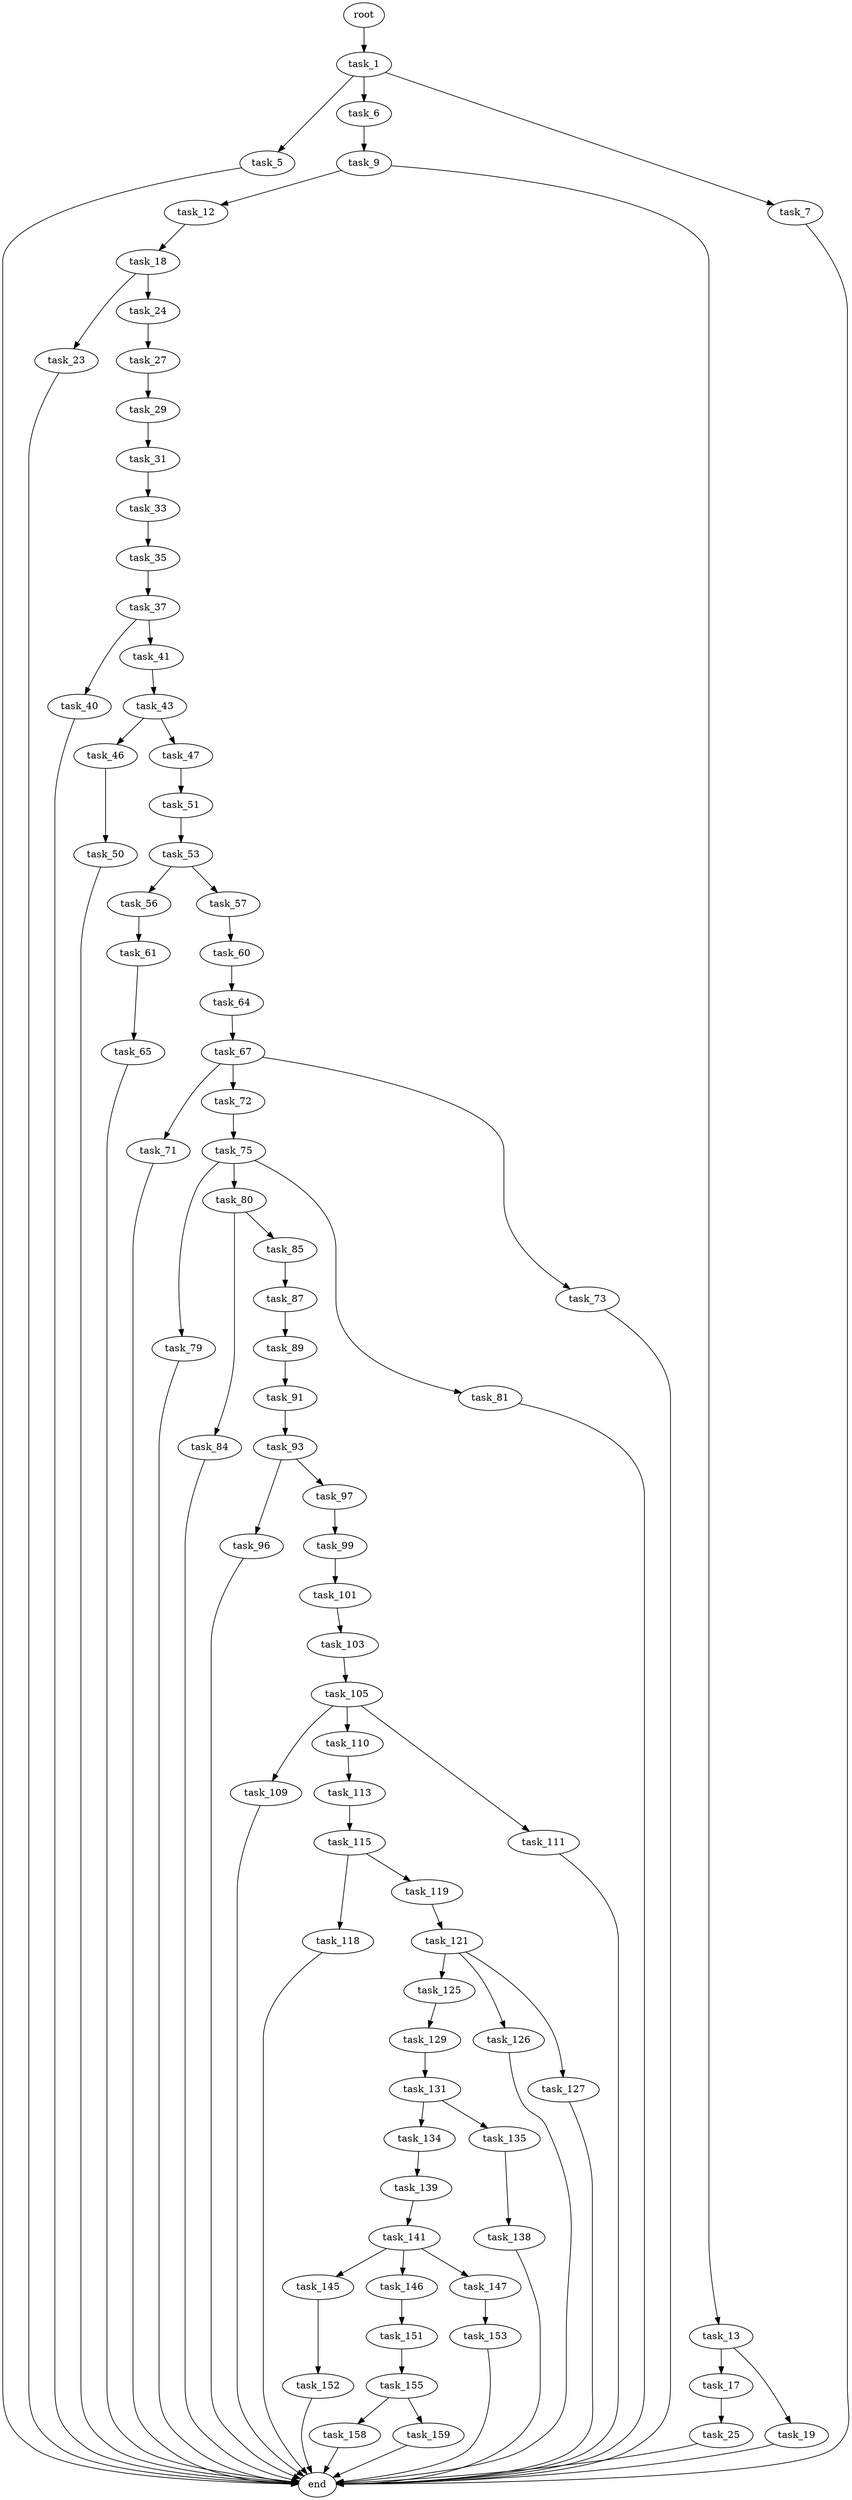 digraph G {
  root [size="0.000000"];
  task_1 [size="2542152732.000000"];
  task_5 [size="1073741824000.000000"];
  task_6 [size="273282553973.000000"];
  task_7 [size="1073741824000.000000"];
  end [size="0.000000"];
  task_9 [size="358418994.000000"];
  task_12 [size="549755813888.000000"];
  task_13 [size="7295312210.000000"];
  task_18 [size="87812767991.000000"];
  task_17 [size="782757789696.000000"];
  task_19 [size="782757789696.000000"];
  task_25 [size="37667588580.000000"];
  task_23 [size="15070979466.000000"];
  task_24 [size="412014216900.000000"];
  task_27 [size="899463654.000000"];
  task_29 [size="16817083378.000000"];
  task_31 [size="8589934592.000000"];
  task_33 [size="42275743634.000000"];
  task_35 [size="55460485757.000000"];
  task_37 [size="1691369376.000000"];
  task_40 [size="782757789696.000000"];
  task_41 [size="26937117795.000000"];
  task_43 [size="5139901579.000000"];
  task_46 [size="1073741824000.000000"];
  task_47 [size="540815140424.000000"];
  task_50 [size="5406218732.000000"];
  task_51 [size="910665512260.000000"];
  task_53 [size="782757789696.000000"];
  task_56 [size="368293445632.000000"];
  task_57 [size="6175786584.000000"];
  task_61 [size="2696217395.000000"];
  task_60 [size="68719476736.000000"];
  task_64 [size="98970972062.000000"];
  task_65 [size="94574241928.000000"];
  task_67 [size="1073741824000.000000"];
  task_71 [size="811972313721.000000"];
  task_72 [size="1073741824000.000000"];
  task_73 [size="17168207331.000000"];
  task_75 [size="231928233984.000000"];
  task_79 [size="10846643895.000000"];
  task_80 [size="4249840255.000000"];
  task_81 [size="137590941278.000000"];
  task_84 [size="93734514492.000000"];
  task_85 [size="28991029248.000000"];
  task_87 [size="32019061141.000000"];
  task_89 [size="231928233984.000000"];
  task_91 [size="28000894324.000000"];
  task_93 [size="138639767220.000000"];
  task_96 [size="8358618506.000000"];
  task_97 [size="69468025476.000000"];
  task_99 [size="76289645148.000000"];
  task_101 [size="379170876903.000000"];
  task_103 [size="231928233984.000000"];
  task_105 [size="10470771819.000000"];
  task_109 [size="15406079566.000000"];
  task_110 [size="635012209.000000"];
  task_111 [size="549755813888.000000"];
  task_113 [size="28991029248.000000"];
  task_115 [size="231928233984.000000"];
  task_118 [size="182432420544.000000"];
  task_119 [size="446516725308.000000"];
  task_121 [size="549755813888.000000"];
  task_125 [size="262912315570.000000"];
  task_126 [size="35514953392.000000"];
  task_127 [size="14625060100.000000"];
  task_129 [size="600278163316.000000"];
  task_131 [size="3017569254.000000"];
  task_134 [size="632435332.000000"];
  task_135 [size="4346356932.000000"];
  task_139 [size="27925376504.000000"];
  task_138 [size="782757789696.000000"];
  task_141 [size="15617208366.000000"];
  task_145 [size="104084238284.000000"];
  task_146 [size="68719476736.000000"];
  task_147 [size="3040013134.000000"];
  task_152 [size="757732842896.000000"];
  task_151 [size="549755813888.000000"];
  task_153 [size="782757789696.000000"];
  task_155 [size="51348472641.000000"];
  task_158 [size="196787876844.000000"];
  task_159 [size="61247697427.000000"];

  root -> task_1 [size="1.000000"];
  task_1 -> task_5 [size="209715200.000000"];
  task_1 -> task_6 [size="209715200.000000"];
  task_1 -> task_7 [size="209715200.000000"];
  task_5 -> end [size="1.000000"];
  task_6 -> task_9 [size="301989888.000000"];
  task_7 -> end [size="1.000000"];
  task_9 -> task_12 [size="33554432.000000"];
  task_9 -> task_13 [size="33554432.000000"];
  task_12 -> task_18 [size="536870912.000000"];
  task_13 -> task_17 [size="536870912.000000"];
  task_13 -> task_19 [size="536870912.000000"];
  task_18 -> task_23 [size="75497472.000000"];
  task_18 -> task_24 [size="75497472.000000"];
  task_17 -> task_25 [size="679477248.000000"];
  task_19 -> end [size="1.000000"];
  task_25 -> end [size="1.000000"];
  task_23 -> end [size="1.000000"];
  task_24 -> task_27 [size="536870912.000000"];
  task_27 -> task_29 [size="33554432.000000"];
  task_29 -> task_31 [size="536870912.000000"];
  task_31 -> task_33 [size="33554432.000000"];
  task_33 -> task_35 [size="838860800.000000"];
  task_35 -> task_37 [size="75497472.000000"];
  task_37 -> task_40 [size="75497472.000000"];
  task_37 -> task_41 [size="75497472.000000"];
  task_40 -> end [size="1.000000"];
  task_41 -> task_43 [size="679477248.000000"];
  task_43 -> task_46 [size="209715200.000000"];
  task_43 -> task_47 [size="209715200.000000"];
  task_46 -> task_50 [size="838860800.000000"];
  task_47 -> task_51 [size="536870912.000000"];
  task_50 -> end [size="1.000000"];
  task_51 -> task_53 [size="679477248.000000"];
  task_53 -> task_56 [size="679477248.000000"];
  task_53 -> task_57 [size="679477248.000000"];
  task_56 -> task_61 [size="411041792.000000"];
  task_57 -> task_60 [size="33554432.000000"];
  task_61 -> task_65 [size="209715200.000000"];
  task_60 -> task_64 [size="134217728.000000"];
  task_64 -> task_67 [size="75497472.000000"];
  task_65 -> end [size="1.000000"];
  task_67 -> task_71 [size="838860800.000000"];
  task_67 -> task_72 [size="838860800.000000"];
  task_67 -> task_73 [size="838860800.000000"];
  task_71 -> end [size="1.000000"];
  task_72 -> task_75 [size="838860800.000000"];
  task_73 -> end [size="1.000000"];
  task_75 -> task_79 [size="301989888.000000"];
  task_75 -> task_80 [size="301989888.000000"];
  task_75 -> task_81 [size="301989888.000000"];
  task_79 -> end [size="1.000000"];
  task_80 -> task_84 [size="75497472.000000"];
  task_80 -> task_85 [size="75497472.000000"];
  task_81 -> end [size="1.000000"];
  task_84 -> end [size="1.000000"];
  task_85 -> task_87 [size="75497472.000000"];
  task_87 -> task_89 [size="838860800.000000"];
  task_89 -> task_91 [size="301989888.000000"];
  task_91 -> task_93 [size="536870912.000000"];
  task_93 -> task_96 [size="134217728.000000"];
  task_93 -> task_97 [size="134217728.000000"];
  task_96 -> end [size="1.000000"];
  task_97 -> task_99 [size="134217728.000000"];
  task_99 -> task_101 [size="134217728.000000"];
  task_101 -> task_103 [size="411041792.000000"];
  task_103 -> task_105 [size="301989888.000000"];
  task_105 -> task_109 [size="209715200.000000"];
  task_105 -> task_110 [size="209715200.000000"];
  task_105 -> task_111 [size="209715200.000000"];
  task_109 -> end [size="1.000000"];
  task_110 -> task_113 [size="33554432.000000"];
  task_111 -> end [size="1.000000"];
  task_113 -> task_115 [size="75497472.000000"];
  task_115 -> task_118 [size="301989888.000000"];
  task_115 -> task_119 [size="301989888.000000"];
  task_118 -> end [size="1.000000"];
  task_119 -> task_121 [size="301989888.000000"];
  task_121 -> task_125 [size="536870912.000000"];
  task_121 -> task_126 [size="536870912.000000"];
  task_121 -> task_127 [size="536870912.000000"];
  task_125 -> task_129 [size="209715200.000000"];
  task_126 -> end [size="1.000000"];
  task_127 -> end [size="1.000000"];
  task_129 -> task_131 [size="536870912.000000"];
  task_131 -> task_134 [size="75497472.000000"];
  task_131 -> task_135 [size="75497472.000000"];
  task_134 -> task_139 [size="75497472.000000"];
  task_135 -> task_138 [size="75497472.000000"];
  task_139 -> task_141 [size="536870912.000000"];
  task_138 -> end [size="1.000000"];
  task_141 -> task_145 [size="838860800.000000"];
  task_141 -> task_146 [size="838860800.000000"];
  task_141 -> task_147 [size="838860800.000000"];
  task_145 -> task_152 [size="411041792.000000"];
  task_146 -> task_151 [size="134217728.000000"];
  task_147 -> task_153 [size="75497472.000000"];
  task_152 -> end [size="1.000000"];
  task_151 -> task_155 [size="536870912.000000"];
  task_153 -> end [size="1.000000"];
  task_155 -> task_158 [size="838860800.000000"];
  task_155 -> task_159 [size="838860800.000000"];
  task_158 -> end [size="1.000000"];
  task_159 -> end [size="1.000000"];
}

